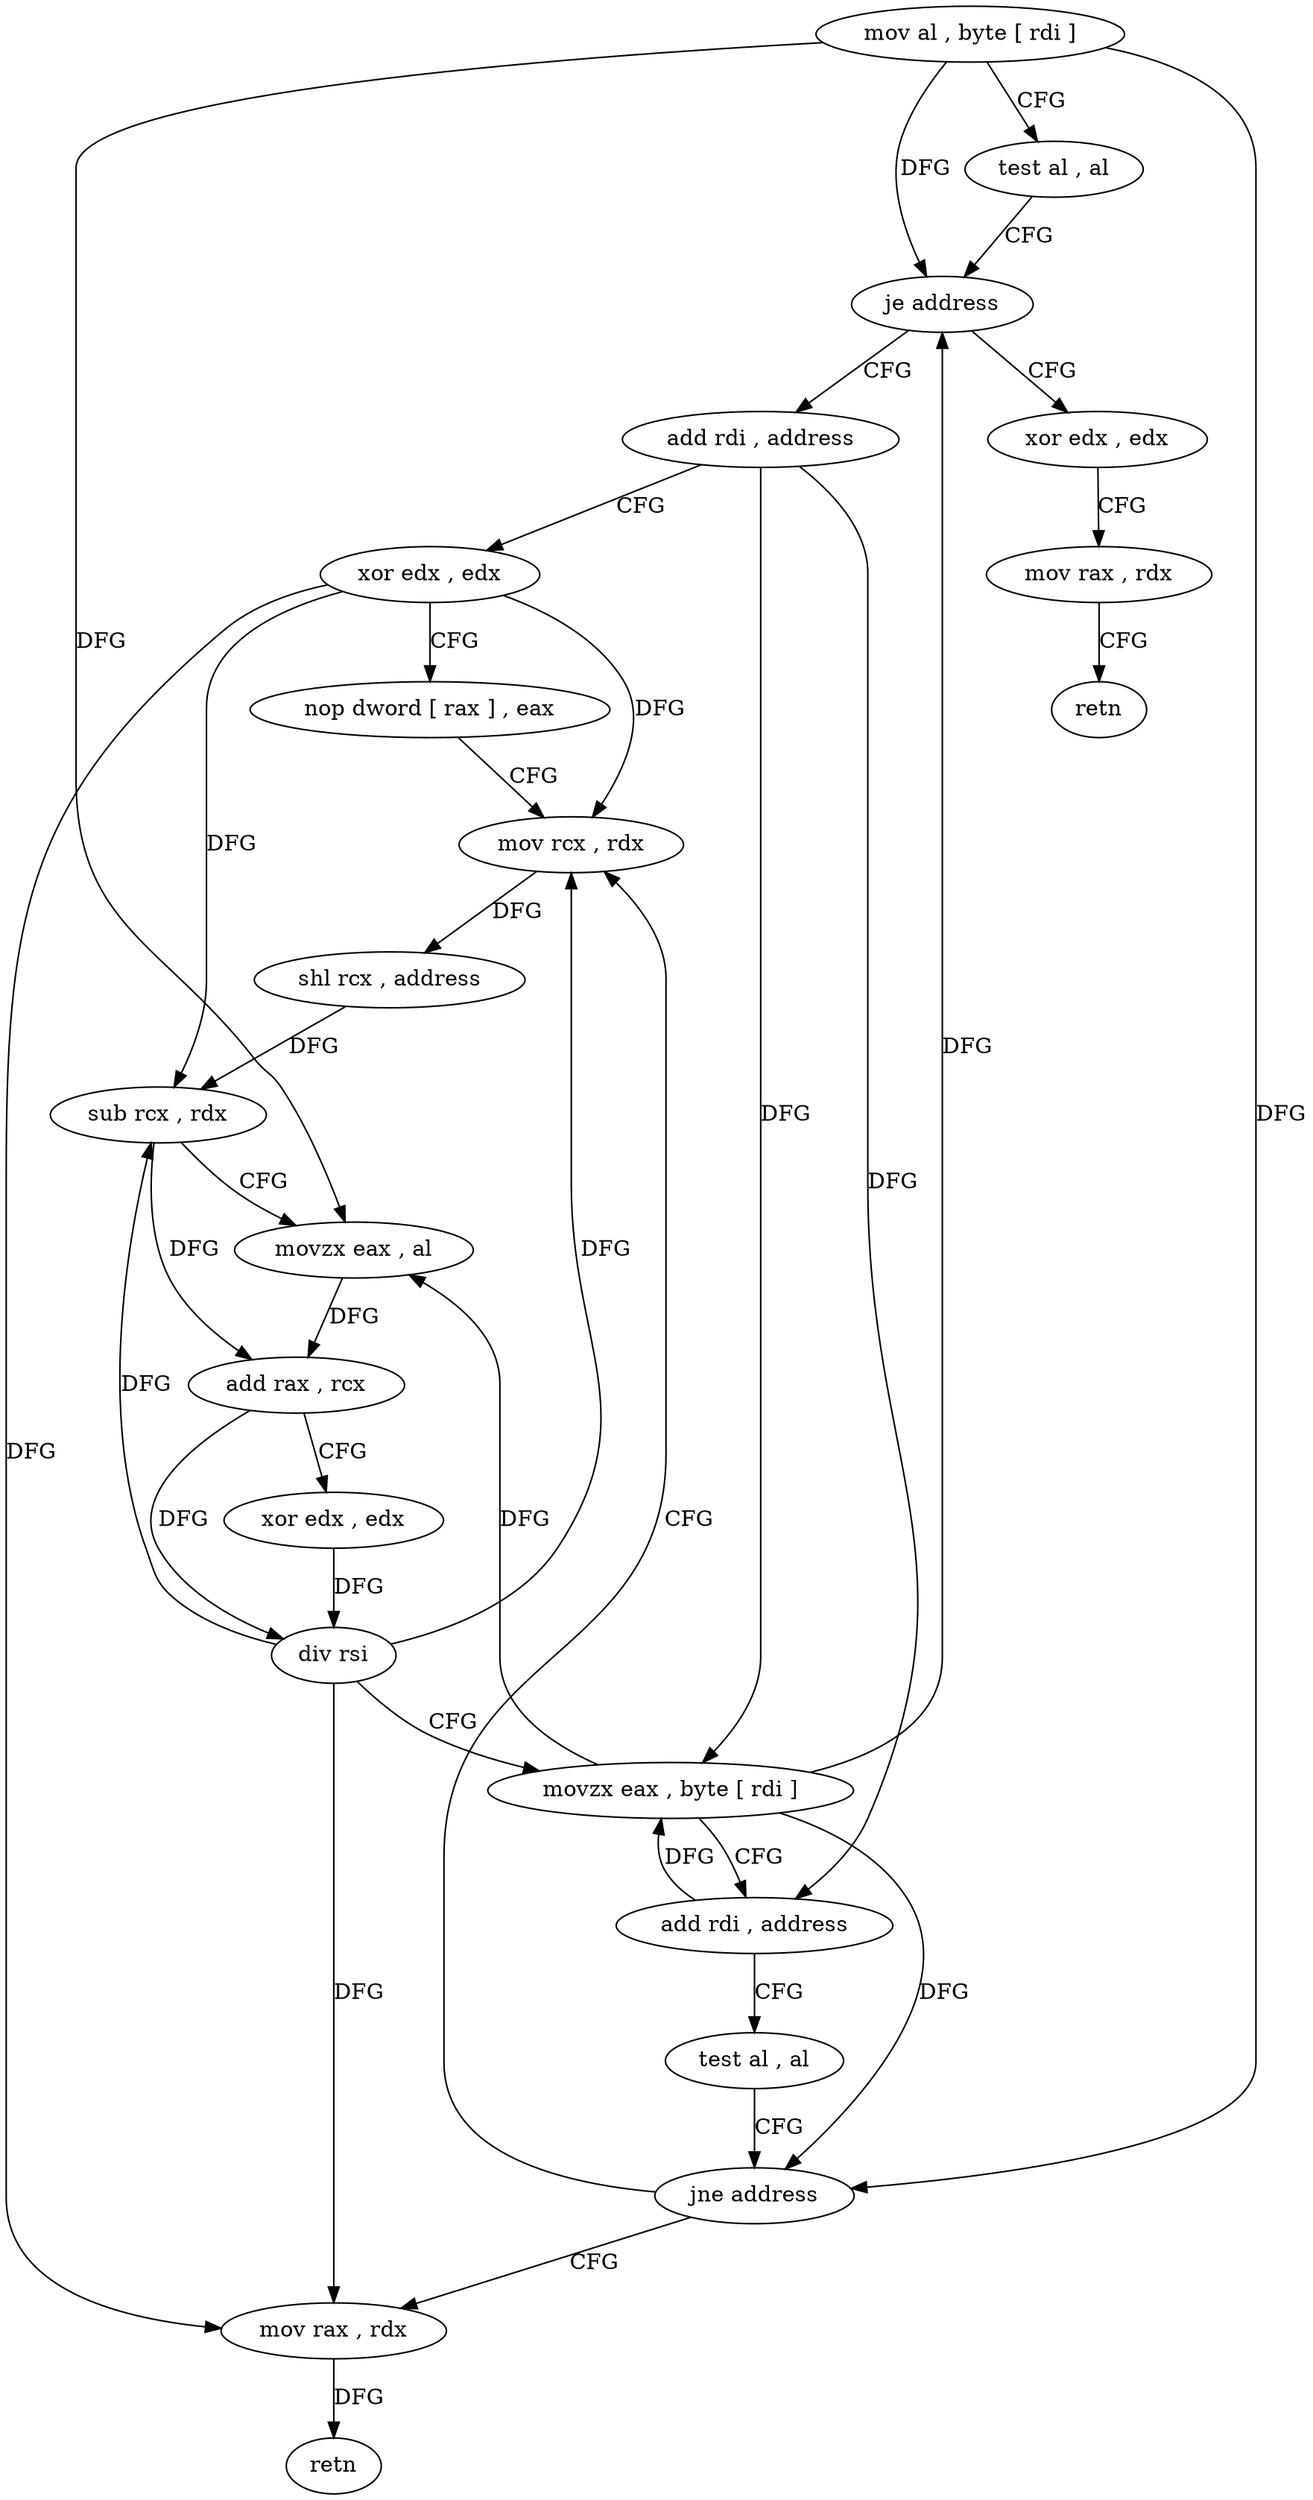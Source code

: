 digraph "func" {
"4220400" [label = "mov al , byte [ rdi ]" ]
"4220402" [label = "test al , al" ]
"4220404" [label = "je address" ]
"4220452" [label = "xor edx , edx" ]
"4220406" [label = "add rdi , address" ]
"4220454" [label = "mov rax , rdx" ]
"4220457" [label = "retn" ]
"4220410" [label = "xor edx , edx" ]
"4220412" [label = "nop dword [ rax ] , eax" ]
"4220416" [label = "mov rcx , rdx" ]
"4220419" [label = "shl rcx , address" ]
"4220423" [label = "sub rcx , rdx" ]
"4220426" [label = "movzx eax , al" ]
"4220429" [label = "add rax , rcx" ]
"4220432" [label = "xor edx , edx" ]
"4220434" [label = "div rsi" ]
"4220437" [label = "movzx eax , byte [ rdi ]" ]
"4220440" [label = "add rdi , address" ]
"4220444" [label = "test al , al" ]
"4220446" [label = "jne address" ]
"4220448" [label = "mov rax , rdx" ]
"4220451" [label = "retn" ]
"4220400" -> "4220402" [ label = "CFG" ]
"4220400" -> "4220404" [ label = "DFG" ]
"4220400" -> "4220426" [ label = "DFG" ]
"4220400" -> "4220446" [ label = "DFG" ]
"4220402" -> "4220404" [ label = "CFG" ]
"4220404" -> "4220452" [ label = "CFG" ]
"4220404" -> "4220406" [ label = "CFG" ]
"4220452" -> "4220454" [ label = "CFG" ]
"4220406" -> "4220410" [ label = "CFG" ]
"4220406" -> "4220437" [ label = "DFG" ]
"4220406" -> "4220440" [ label = "DFG" ]
"4220454" -> "4220457" [ label = "CFG" ]
"4220410" -> "4220412" [ label = "CFG" ]
"4220410" -> "4220416" [ label = "DFG" ]
"4220410" -> "4220423" [ label = "DFG" ]
"4220410" -> "4220448" [ label = "DFG" ]
"4220412" -> "4220416" [ label = "CFG" ]
"4220416" -> "4220419" [ label = "DFG" ]
"4220419" -> "4220423" [ label = "DFG" ]
"4220423" -> "4220426" [ label = "CFG" ]
"4220423" -> "4220429" [ label = "DFG" ]
"4220426" -> "4220429" [ label = "DFG" ]
"4220429" -> "4220432" [ label = "CFG" ]
"4220429" -> "4220434" [ label = "DFG" ]
"4220432" -> "4220434" [ label = "DFG" ]
"4220434" -> "4220437" [ label = "CFG" ]
"4220434" -> "4220416" [ label = "DFG" ]
"4220434" -> "4220423" [ label = "DFG" ]
"4220434" -> "4220448" [ label = "DFG" ]
"4220437" -> "4220440" [ label = "CFG" ]
"4220437" -> "4220404" [ label = "DFG" ]
"4220437" -> "4220426" [ label = "DFG" ]
"4220437" -> "4220446" [ label = "DFG" ]
"4220440" -> "4220444" [ label = "CFG" ]
"4220440" -> "4220437" [ label = "DFG" ]
"4220444" -> "4220446" [ label = "CFG" ]
"4220446" -> "4220416" [ label = "CFG" ]
"4220446" -> "4220448" [ label = "CFG" ]
"4220448" -> "4220451" [ label = "DFG" ]
}

